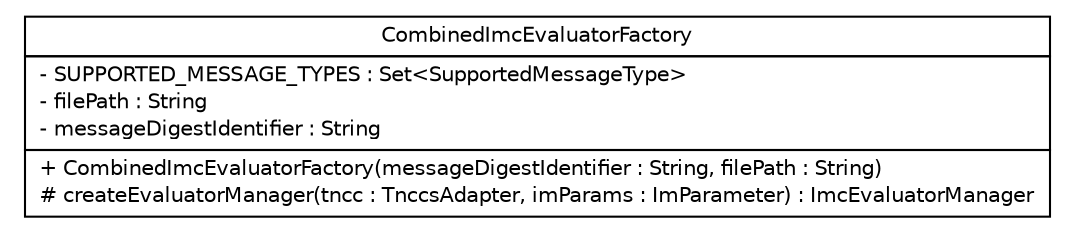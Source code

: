 #!/usr/local/bin/dot
#
# Class diagram 
# Generated by UMLGraph version R5_6 (http://www.umlgraph.org/)
#

digraph G {
	edge [fontname="Helvetica",fontsize=10,labelfontname="Helvetica",labelfontsize=10];
	node [fontname="Helvetica",fontsize=10,shape=plaintext];
	nodesep=0.25;
	ranksep=0.5;
	// de.hsbremen.tc.tnc.im.evaluate.example.combined.CombinedImcEvaluatorFactory
	c39 [label=<<table title="de.hsbremen.tc.tnc.im.evaluate.example.combined.CombinedImcEvaluatorFactory" border="0" cellborder="1" cellspacing="0" cellpadding="2" port="p" href="./CombinedImcEvaluatorFactory.html">
		<tr><td><table border="0" cellspacing="0" cellpadding="1">
<tr><td align="center" balign="center"> CombinedImcEvaluatorFactory </td></tr>
		</table></td></tr>
		<tr><td><table border="0" cellspacing="0" cellpadding="1">
<tr><td align="left" balign="left"> - SUPPORTED_MESSAGE_TYPES : Set&lt;SupportedMessageType&gt; </td></tr>
<tr><td align="left" balign="left"> - filePath : String </td></tr>
<tr><td align="left" balign="left"> - messageDigestIdentifier : String </td></tr>
		</table></td></tr>
		<tr><td><table border="0" cellspacing="0" cellpadding="1">
<tr><td align="left" balign="left"> + CombinedImcEvaluatorFactory(messageDigestIdentifier : String, filePath : String) </td></tr>
<tr><td align="left" balign="left"> # createEvaluatorManager(tncc : TnccsAdapter, imParams : ImParameter) : ImcEvaluatorManager </td></tr>
		</table></td></tr>
		</table>>, URL="./CombinedImcEvaluatorFactory.html", fontname="Helvetica", fontcolor="black", fontsize=10.0];
}

